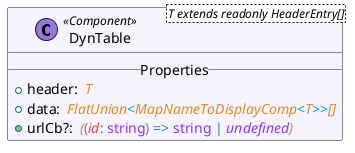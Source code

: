 @startuml
set separator ::
skinparam groupInheritance 5
skinparam defaultFontName Cantarell
skinparam packageStyle Rectangle
skinparam class {
  BackgroundColor<<Component>> #f6f2ff
  BackgroundColor<<ErrorPage>> #edd1e1
  BackgroundColor<<Layout>> #f8ffe5
  BackgroundColor<<Page>> #fff0e5
}
class "DynTable" as src/lib/components/dynTable/DynTable.svelte<T extends readonly HeaderEntry[]> << (C, #9977DD) Component >> {
  __ Properties __
  +header: <color:#DF8E1D><i> T</i></color>
  +data: <color:#DF8E1D><i> FlatUnion</i></color><color:#04A5E5><</color><color:#DF8E1D><i>MapNameToDisplayComp</i></color><color:#04A5E5><</color><color:#DF8E1D><i>T</i></color><color:#04A5E5>>></color><color:#DF8E1D><i>[]</i></color>
  +urlCb?: <color:#DF8E1D><i> (</i></color><color:#7C7F93>(</color><color:#E64553><i>id</i></color><color:#179299>:</color><color:#DF8E1D><i> </i></color><color:#8839EF>string</color><color:#7C7F93>)</color><color:#DF8E1D><i> </i></color><color:#179299>=></color><color:#DF8E1D><i> </i></color><color:#8839EF>string</color><color:#DF8E1D><i> </i></color><color:#179299>|</color><color:#DF8E1D><i> </i></color><color:#8839EF><i>undefined</i></color><color:#DF8E1D><i>)</i></color>
}
@enduml